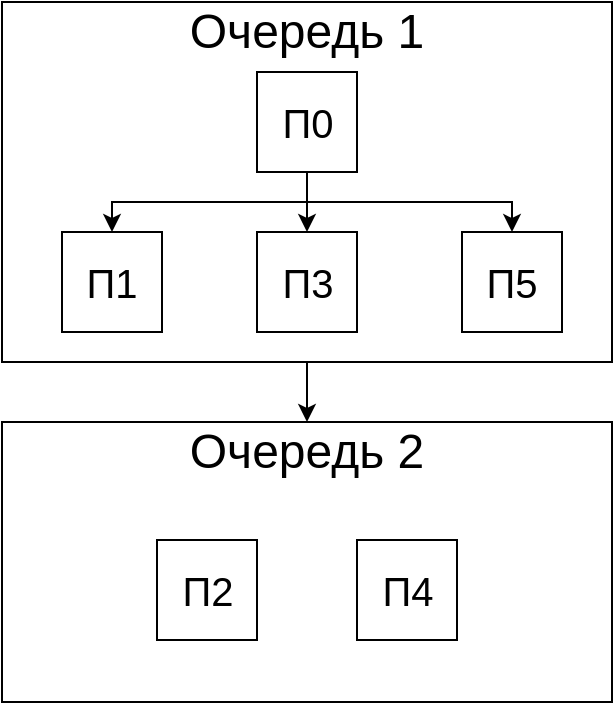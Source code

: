 <mxfile version="22.0.8" type="device">
  <diagram name="Страница — 1" id="MQ_Sf9FGrjqhgtXzqlnl">
    <mxGraphModel dx="929" dy="531" grid="1" gridSize="10" guides="1" tooltips="1" connect="1" arrows="1" fold="1" page="1" pageScale="1" pageWidth="1169" pageHeight="827" math="0" shadow="0">
      <root>
        <mxCell id="0" />
        <mxCell id="1" parent="0" />
        <mxCell id="VevlZlG-H_8EiyrfnadI-95" style="edgeStyle=orthogonalEdgeStyle;rounded=0;orthogonalLoop=1;jettySize=auto;html=1;entryX=0.5;entryY=0;entryDx=0;entryDy=0;" edge="1" parent="1" source="VevlZlG-H_8EiyrfnadI-96" target="VevlZlG-H_8EiyrfnadI-106">
          <mxGeometry relative="1" as="geometry" />
        </mxCell>
        <mxCell id="VevlZlG-H_8EiyrfnadI-96" value="" style="rounded=0;whiteSpace=wrap;html=1;" vertex="1" parent="1">
          <mxGeometry x="390" y="240" width="305" height="180" as="geometry" />
        </mxCell>
        <mxCell id="VevlZlG-H_8EiyrfnadI-97" value="&lt;span style=&quot;font-size: 24px;&quot;&gt;Очередь 1&lt;/span&gt;" style="text;html=1;strokeColor=none;fillColor=none;align=center;verticalAlign=middle;whiteSpace=wrap;rounded=0;" vertex="1" parent="1">
          <mxGeometry x="390" y="240" width="305" height="30" as="geometry" />
        </mxCell>
        <mxCell id="VevlZlG-H_8EiyrfnadI-98" style="edgeStyle=orthogonalEdgeStyle;rounded=0;orthogonalLoop=1;jettySize=auto;html=1;entryX=0.5;entryY=0;entryDx=0;entryDy=0;" edge="1" parent="1" source="VevlZlG-H_8EiyrfnadI-101" target="VevlZlG-H_8EiyrfnadI-104">
          <mxGeometry relative="1" as="geometry">
            <Array as="points">
              <mxPoint x="543" y="340" />
              <mxPoint x="645" y="340" />
            </Array>
          </mxGeometry>
        </mxCell>
        <mxCell id="VevlZlG-H_8EiyrfnadI-99" style="edgeStyle=orthogonalEdgeStyle;rounded=0;orthogonalLoop=1;jettySize=auto;html=1;entryX=0.5;entryY=0;entryDx=0;entryDy=0;" edge="1" parent="1" source="VevlZlG-H_8EiyrfnadI-101" target="VevlZlG-H_8EiyrfnadI-103">
          <mxGeometry relative="1" as="geometry">
            <Array as="points">
              <mxPoint x="543" y="340" />
              <mxPoint x="445" y="340" />
            </Array>
          </mxGeometry>
        </mxCell>
        <mxCell id="VevlZlG-H_8EiyrfnadI-100" style="edgeStyle=orthogonalEdgeStyle;rounded=0;orthogonalLoop=1;jettySize=auto;html=1;entryX=0.5;entryY=0;entryDx=0;entryDy=0;" edge="1" parent="1" source="VevlZlG-H_8EiyrfnadI-101" target="VevlZlG-H_8EiyrfnadI-102">
          <mxGeometry relative="1" as="geometry" />
        </mxCell>
        <mxCell id="VevlZlG-H_8EiyrfnadI-101" value="&lt;font style=&quot;font-size: 20px;&quot;&gt;П0&lt;/font&gt;" style="whiteSpace=wrap;html=1;aspect=fixed;" vertex="1" parent="1">
          <mxGeometry x="517.5" y="275" width="50" height="50" as="geometry" />
        </mxCell>
        <mxCell id="VevlZlG-H_8EiyrfnadI-102" value="&lt;font style=&quot;font-size: 20px;&quot;&gt;П3&lt;/font&gt;" style="whiteSpace=wrap;html=1;aspect=fixed;" vertex="1" parent="1">
          <mxGeometry x="517.5" y="355" width="50" height="50" as="geometry" />
        </mxCell>
        <mxCell id="VevlZlG-H_8EiyrfnadI-103" value="&lt;font style=&quot;font-size: 20px;&quot;&gt;П1&lt;/font&gt;" style="whiteSpace=wrap;html=1;aspect=fixed;" vertex="1" parent="1">
          <mxGeometry x="420" y="355" width="50" height="50" as="geometry" />
        </mxCell>
        <mxCell id="VevlZlG-H_8EiyrfnadI-104" value="&lt;font style=&quot;font-size: 20px;&quot;&gt;П5&lt;/font&gt;" style="whiteSpace=wrap;html=1;aspect=fixed;" vertex="1" parent="1">
          <mxGeometry x="620" y="355" width="50" height="50" as="geometry" />
        </mxCell>
        <mxCell id="VevlZlG-H_8EiyrfnadI-105" value="" style="rounded=0;whiteSpace=wrap;html=1;" vertex="1" parent="1">
          <mxGeometry x="390" y="450" width="305" height="140" as="geometry" />
        </mxCell>
        <mxCell id="VevlZlG-H_8EiyrfnadI-106" value="&lt;span style=&quot;font-size: 24px;&quot;&gt;Очередь 2&lt;/span&gt;" style="text;html=1;strokeColor=none;fillColor=none;align=center;verticalAlign=middle;whiteSpace=wrap;rounded=0;" vertex="1" parent="1">
          <mxGeometry x="390" y="450" width="305" height="30" as="geometry" />
        </mxCell>
        <mxCell id="VevlZlG-H_8EiyrfnadI-107" value="&lt;font style=&quot;font-size: 20px;&quot;&gt;П2&lt;/font&gt;" style="whiteSpace=wrap;html=1;aspect=fixed;" vertex="1" parent="1">
          <mxGeometry x="467.5" y="509" width="50" height="50" as="geometry" />
        </mxCell>
        <mxCell id="VevlZlG-H_8EiyrfnadI-108" value="&lt;font style=&quot;font-size: 20px;&quot;&gt;П4&lt;/font&gt;" style="whiteSpace=wrap;html=1;aspect=fixed;" vertex="1" parent="1">
          <mxGeometry x="567.5" y="509" width="50" height="50" as="geometry" />
        </mxCell>
        <mxCell id="VevlZlG-H_8EiyrfnadI-109" style="edgeStyle=orthogonalEdgeStyle;rounded=0;orthogonalLoop=1;jettySize=auto;html=1;exitX=0.5;exitY=1;exitDx=0;exitDy=0;" edge="1" parent="1" source="VevlZlG-H_8EiyrfnadI-105" target="VevlZlG-H_8EiyrfnadI-105">
          <mxGeometry relative="1" as="geometry" />
        </mxCell>
      </root>
    </mxGraphModel>
  </diagram>
</mxfile>
